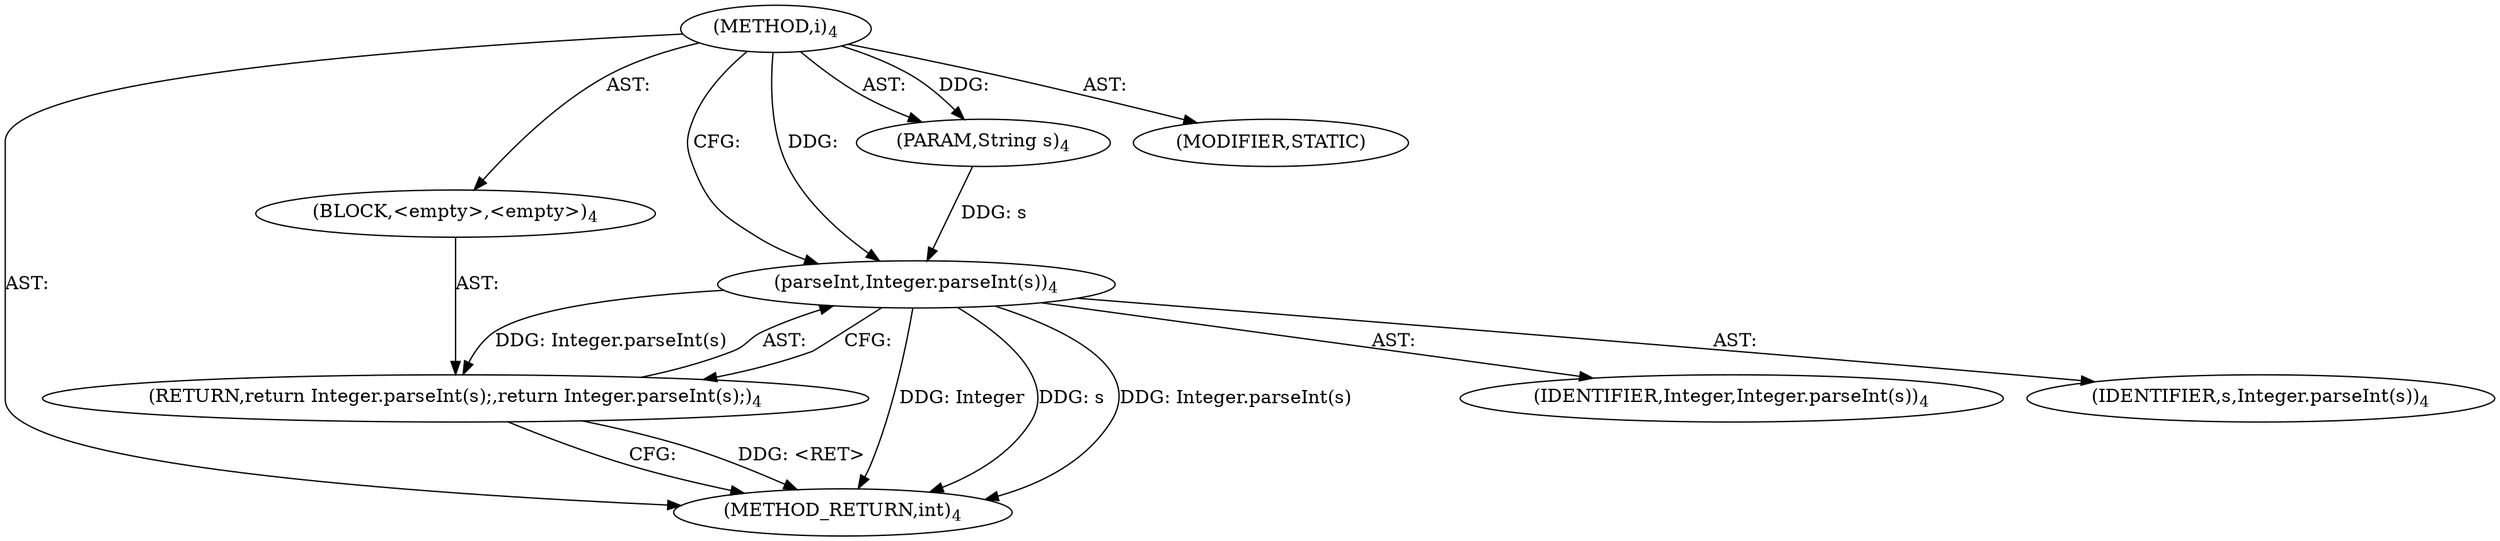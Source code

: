 digraph "i" {  
"19" [label = <(METHOD,i)<SUB>4</SUB>> ]
"20" [label = <(PARAM,String s)<SUB>4</SUB>> ]
"21" [label = <(BLOCK,&lt;empty&gt;,&lt;empty&gt;)<SUB>4</SUB>> ]
"22" [label = <(RETURN,return Integer.parseInt(s);,return Integer.parseInt(s);)<SUB>4</SUB>> ]
"23" [label = <(parseInt,Integer.parseInt(s))<SUB>4</SUB>> ]
"24" [label = <(IDENTIFIER,Integer,Integer.parseInt(s))<SUB>4</SUB>> ]
"25" [label = <(IDENTIFIER,s,Integer.parseInt(s))<SUB>4</SUB>> ]
"26" [label = <(MODIFIER,STATIC)> ]
"27" [label = <(METHOD_RETURN,int)<SUB>4</SUB>> ]
  "19" -> "20"  [ label = "AST: "] 
  "19" -> "21"  [ label = "AST: "] 
  "19" -> "26"  [ label = "AST: "] 
  "19" -> "27"  [ label = "AST: "] 
  "21" -> "22"  [ label = "AST: "] 
  "22" -> "23"  [ label = "AST: "] 
  "23" -> "24"  [ label = "AST: "] 
  "23" -> "25"  [ label = "AST: "] 
  "22" -> "27"  [ label = "CFG: "] 
  "23" -> "22"  [ label = "CFG: "] 
  "19" -> "23"  [ label = "CFG: "] 
  "22" -> "27"  [ label = "DDG: &lt;RET&gt;"] 
  "23" -> "27"  [ label = "DDG: Integer"] 
  "23" -> "27"  [ label = "DDG: s"] 
  "23" -> "27"  [ label = "DDG: Integer.parseInt(s)"] 
  "19" -> "20"  [ label = "DDG: "] 
  "23" -> "22"  [ label = "DDG: Integer.parseInt(s)"] 
  "19" -> "23"  [ label = "DDG: "] 
  "20" -> "23"  [ label = "DDG: s"] 
}
